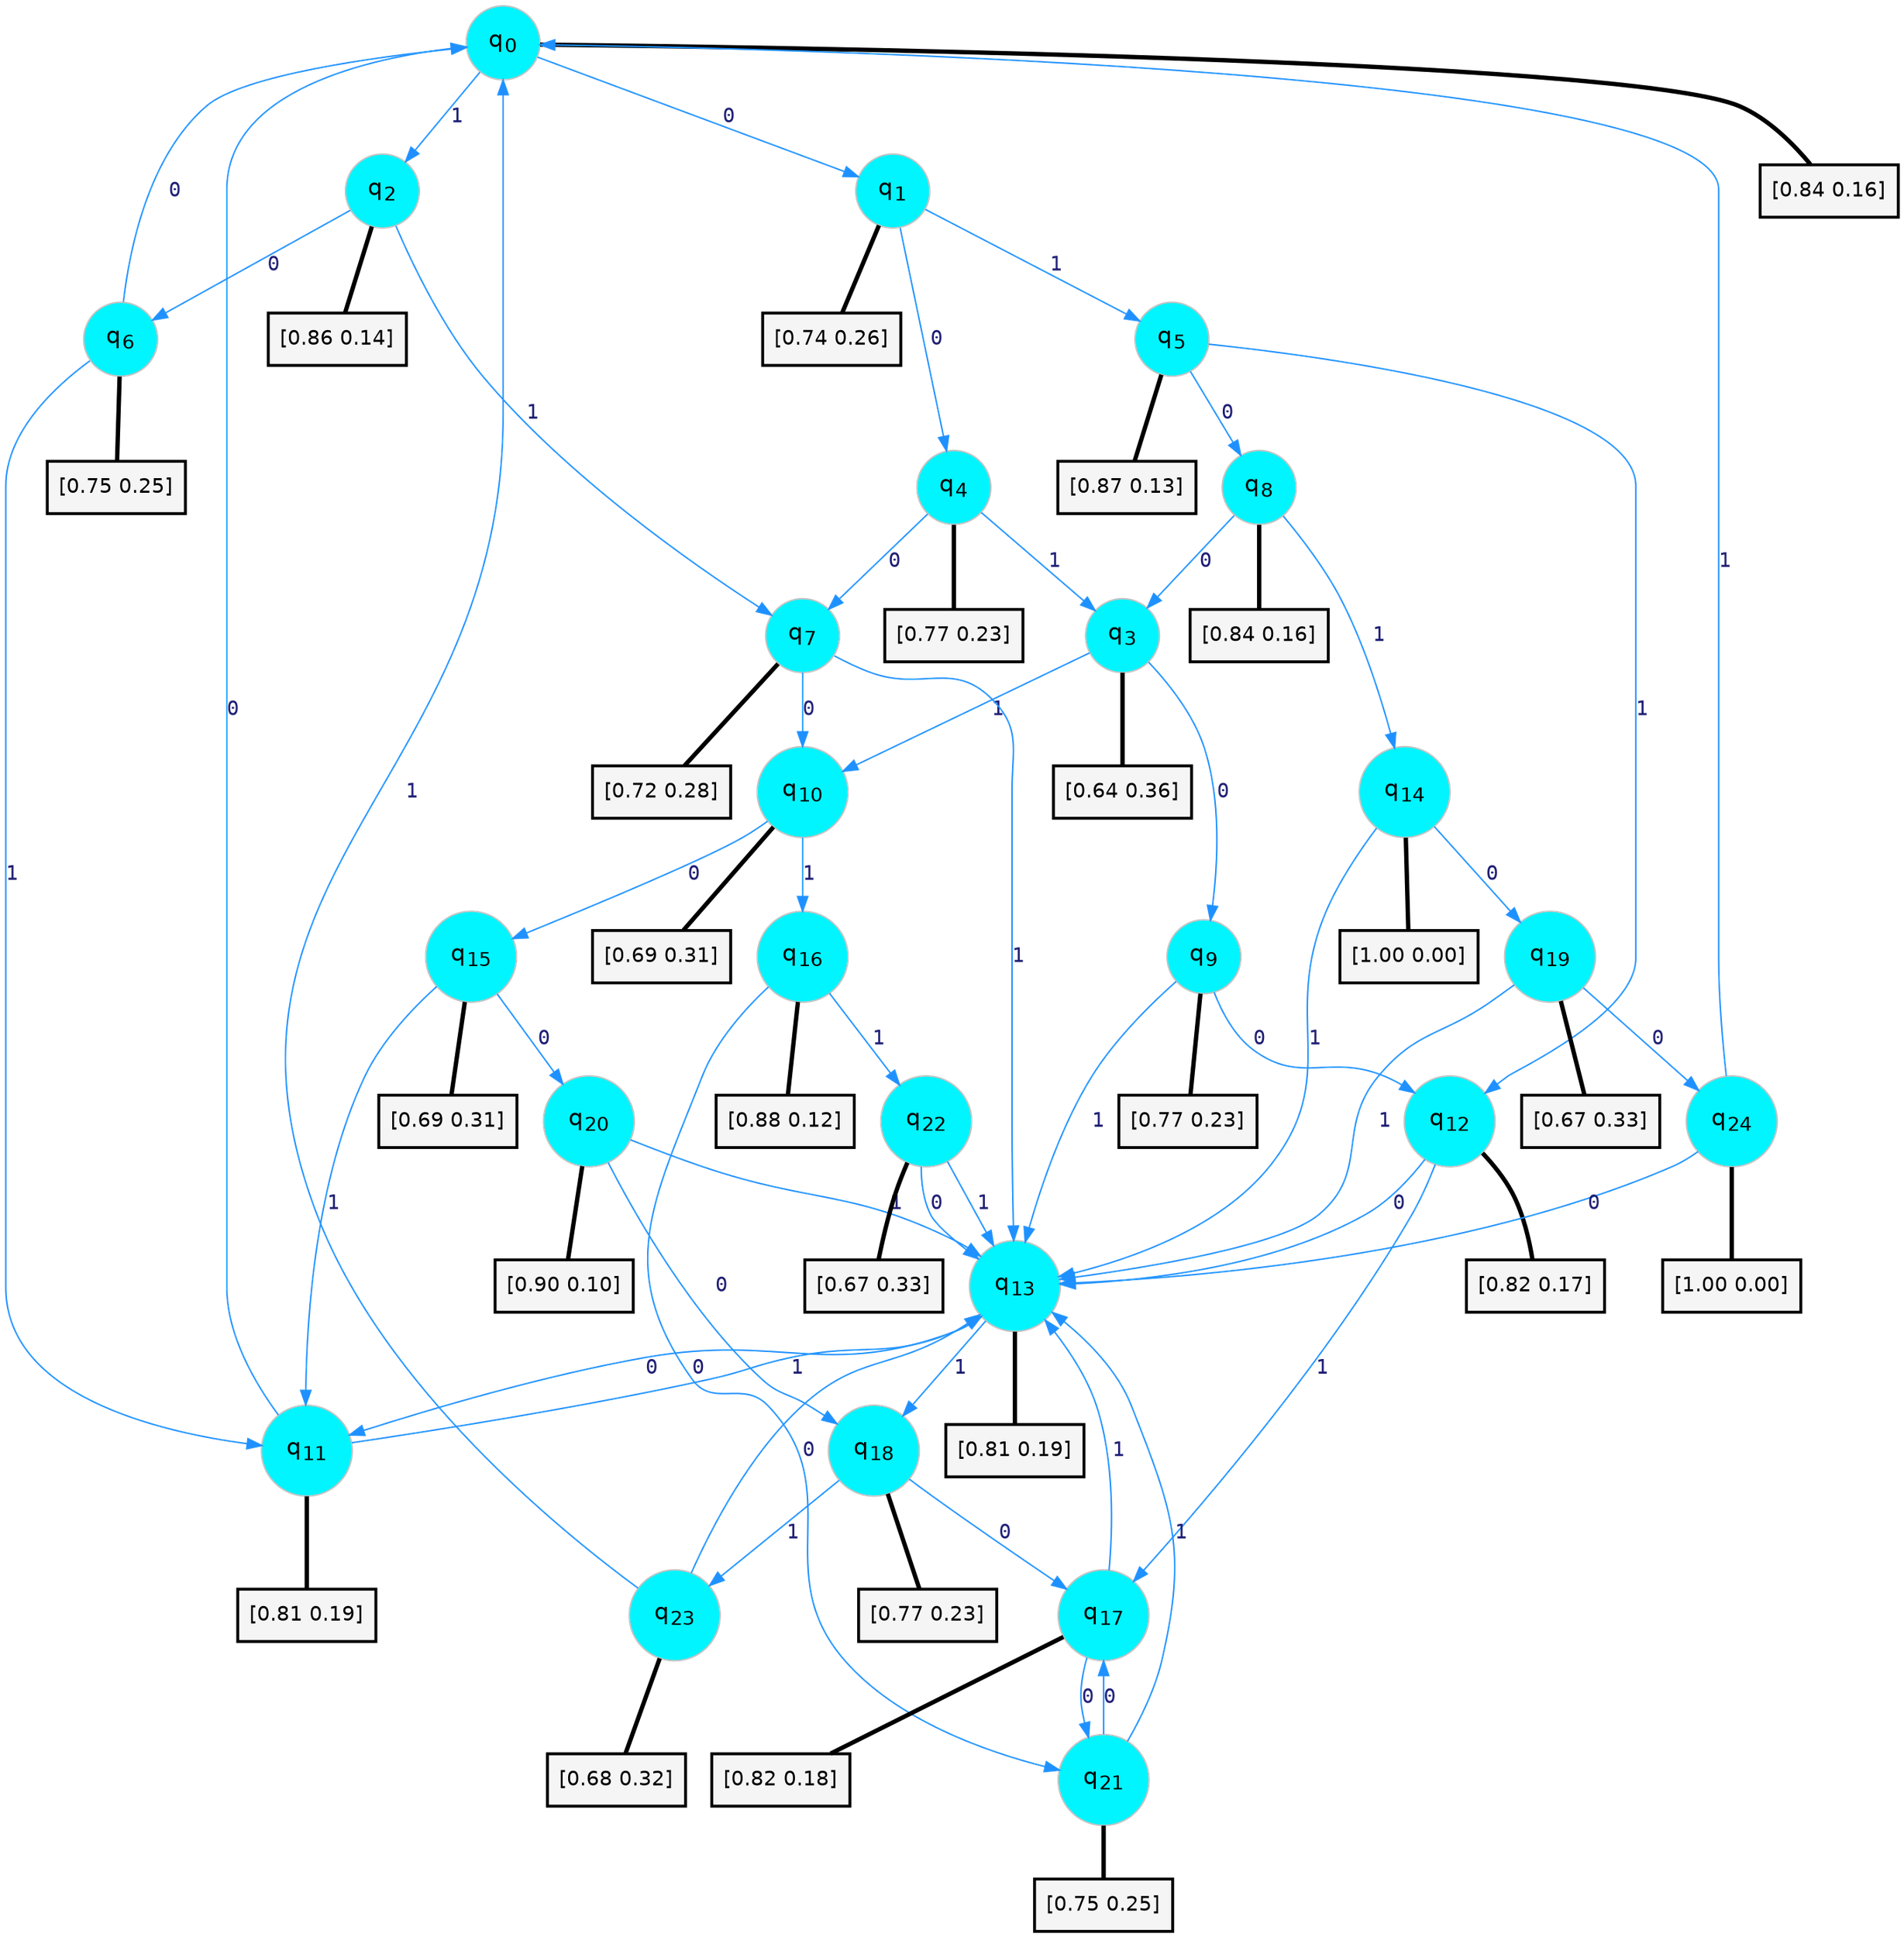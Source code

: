 digraph G {
graph [
bgcolor=transparent, dpi=300, rankdir=TD, size="40,25"];
node [
color=gray, fillcolor=turquoise1, fontcolor=black, fontname=Helvetica, fontsize=16, fontweight=bold, shape=circle, style=filled];
edge [
arrowsize=1, color=dodgerblue1, fontcolor=midnightblue, fontname=courier, fontweight=bold, penwidth=1, style=solid, weight=20];
0[label=<q<SUB>0</SUB>>];
1[label=<q<SUB>1</SUB>>];
2[label=<q<SUB>2</SUB>>];
3[label=<q<SUB>3</SUB>>];
4[label=<q<SUB>4</SUB>>];
5[label=<q<SUB>5</SUB>>];
6[label=<q<SUB>6</SUB>>];
7[label=<q<SUB>7</SUB>>];
8[label=<q<SUB>8</SUB>>];
9[label=<q<SUB>9</SUB>>];
10[label=<q<SUB>10</SUB>>];
11[label=<q<SUB>11</SUB>>];
12[label=<q<SUB>12</SUB>>];
13[label=<q<SUB>13</SUB>>];
14[label=<q<SUB>14</SUB>>];
15[label=<q<SUB>15</SUB>>];
16[label=<q<SUB>16</SUB>>];
17[label=<q<SUB>17</SUB>>];
18[label=<q<SUB>18</SUB>>];
19[label=<q<SUB>19</SUB>>];
20[label=<q<SUB>20</SUB>>];
21[label=<q<SUB>21</SUB>>];
22[label=<q<SUB>22</SUB>>];
23[label=<q<SUB>23</SUB>>];
24[label=<q<SUB>24</SUB>>];
25[label="[0.84 0.16]", shape=box,fontcolor=black, fontname=Helvetica, fontsize=14, penwidth=2, fillcolor=whitesmoke,color=black];
26[label="[0.74 0.26]", shape=box,fontcolor=black, fontname=Helvetica, fontsize=14, penwidth=2, fillcolor=whitesmoke,color=black];
27[label="[0.86 0.14]", shape=box,fontcolor=black, fontname=Helvetica, fontsize=14, penwidth=2, fillcolor=whitesmoke,color=black];
28[label="[0.64 0.36]", shape=box,fontcolor=black, fontname=Helvetica, fontsize=14, penwidth=2, fillcolor=whitesmoke,color=black];
29[label="[0.77 0.23]", shape=box,fontcolor=black, fontname=Helvetica, fontsize=14, penwidth=2, fillcolor=whitesmoke,color=black];
30[label="[0.87 0.13]", shape=box,fontcolor=black, fontname=Helvetica, fontsize=14, penwidth=2, fillcolor=whitesmoke,color=black];
31[label="[0.75 0.25]", shape=box,fontcolor=black, fontname=Helvetica, fontsize=14, penwidth=2, fillcolor=whitesmoke,color=black];
32[label="[0.72 0.28]", shape=box,fontcolor=black, fontname=Helvetica, fontsize=14, penwidth=2, fillcolor=whitesmoke,color=black];
33[label="[0.84 0.16]", shape=box,fontcolor=black, fontname=Helvetica, fontsize=14, penwidth=2, fillcolor=whitesmoke,color=black];
34[label="[0.77 0.23]", shape=box,fontcolor=black, fontname=Helvetica, fontsize=14, penwidth=2, fillcolor=whitesmoke,color=black];
35[label="[0.69 0.31]", shape=box,fontcolor=black, fontname=Helvetica, fontsize=14, penwidth=2, fillcolor=whitesmoke,color=black];
36[label="[0.81 0.19]", shape=box,fontcolor=black, fontname=Helvetica, fontsize=14, penwidth=2, fillcolor=whitesmoke,color=black];
37[label="[0.82 0.17]", shape=box,fontcolor=black, fontname=Helvetica, fontsize=14, penwidth=2, fillcolor=whitesmoke,color=black];
38[label="[0.81 0.19]", shape=box,fontcolor=black, fontname=Helvetica, fontsize=14, penwidth=2, fillcolor=whitesmoke,color=black];
39[label="[1.00 0.00]", shape=box,fontcolor=black, fontname=Helvetica, fontsize=14, penwidth=2, fillcolor=whitesmoke,color=black];
40[label="[0.69 0.31]", shape=box,fontcolor=black, fontname=Helvetica, fontsize=14, penwidth=2, fillcolor=whitesmoke,color=black];
41[label="[0.88 0.12]", shape=box,fontcolor=black, fontname=Helvetica, fontsize=14, penwidth=2, fillcolor=whitesmoke,color=black];
42[label="[0.82 0.18]", shape=box,fontcolor=black, fontname=Helvetica, fontsize=14, penwidth=2, fillcolor=whitesmoke,color=black];
43[label="[0.77 0.23]", shape=box,fontcolor=black, fontname=Helvetica, fontsize=14, penwidth=2, fillcolor=whitesmoke,color=black];
44[label="[0.67 0.33]", shape=box,fontcolor=black, fontname=Helvetica, fontsize=14, penwidth=2, fillcolor=whitesmoke,color=black];
45[label="[0.90 0.10]", shape=box,fontcolor=black, fontname=Helvetica, fontsize=14, penwidth=2, fillcolor=whitesmoke,color=black];
46[label="[0.75 0.25]", shape=box,fontcolor=black, fontname=Helvetica, fontsize=14, penwidth=2, fillcolor=whitesmoke,color=black];
47[label="[0.67 0.33]", shape=box,fontcolor=black, fontname=Helvetica, fontsize=14, penwidth=2, fillcolor=whitesmoke,color=black];
48[label="[0.68 0.32]", shape=box,fontcolor=black, fontname=Helvetica, fontsize=14, penwidth=2, fillcolor=whitesmoke,color=black];
49[label="[1.00 0.00]", shape=box,fontcolor=black, fontname=Helvetica, fontsize=14, penwidth=2, fillcolor=whitesmoke,color=black];
0->1 [label=0];
0->2 [label=1];
0->25 [arrowhead=none, penwidth=3,color=black];
1->4 [label=0];
1->5 [label=1];
1->26 [arrowhead=none, penwidth=3,color=black];
2->6 [label=0];
2->7 [label=1];
2->27 [arrowhead=none, penwidth=3,color=black];
3->9 [label=0];
3->10 [label=1];
3->28 [arrowhead=none, penwidth=3,color=black];
4->7 [label=0];
4->3 [label=1];
4->29 [arrowhead=none, penwidth=3,color=black];
5->8 [label=0];
5->12 [label=1];
5->30 [arrowhead=none, penwidth=3,color=black];
6->0 [label=0];
6->11 [label=1];
6->31 [arrowhead=none, penwidth=3,color=black];
7->10 [label=0];
7->13 [label=1];
7->32 [arrowhead=none, penwidth=3,color=black];
8->3 [label=0];
8->14 [label=1];
8->33 [arrowhead=none, penwidth=3,color=black];
9->12 [label=0];
9->13 [label=1];
9->34 [arrowhead=none, penwidth=3,color=black];
10->15 [label=0];
10->16 [label=1];
10->35 [arrowhead=none, penwidth=3,color=black];
11->0 [label=0];
11->13 [label=1];
11->36 [arrowhead=none, penwidth=3,color=black];
12->13 [label=0];
12->17 [label=1];
12->37 [arrowhead=none, penwidth=3,color=black];
13->11 [label=0];
13->18 [label=1];
13->38 [arrowhead=none, penwidth=3,color=black];
14->19 [label=0];
14->13 [label=1];
14->39 [arrowhead=none, penwidth=3,color=black];
15->20 [label=0];
15->11 [label=1];
15->40 [arrowhead=none, penwidth=3,color=black];
16->21 [label=0];
16->22 [label=1];
16->41 [arrowhead=none, penwidth=3,color=black];
17->21 [label=0];
17->13 [label=1];
17->42 [arrowhead=none, penwidth=3,color=black];
18->17 [label=0];
18->23 [label=1];
18->43 [arrowhead=none, penwidth=3,color=black];
19->24 [label=0];
19->13 [label=1];
19->44 [arrowhead=none, penwidth=3,color=black];
20->18 [label=0];
20->13 [label=1];
20->45 [arrowhead=none, penwidth=3,color=black];
21->17 [label=0];
21->13 [label=1];
21->46 [arrowhead=none, penwidth=3,color=black];
22->13 [label=0];
22->13 [label=1];
22->47 [arrowhead=none, penwidth=3,color=black];
23->13 [label=0];
23->0 [label=1];
23->48 [arrowhead=none, penwidth=3,color=black];
24->13 [label=0];
24->0 [label=1];
24->49 [arrowhead=none, penwidth=3,color=black];
}
